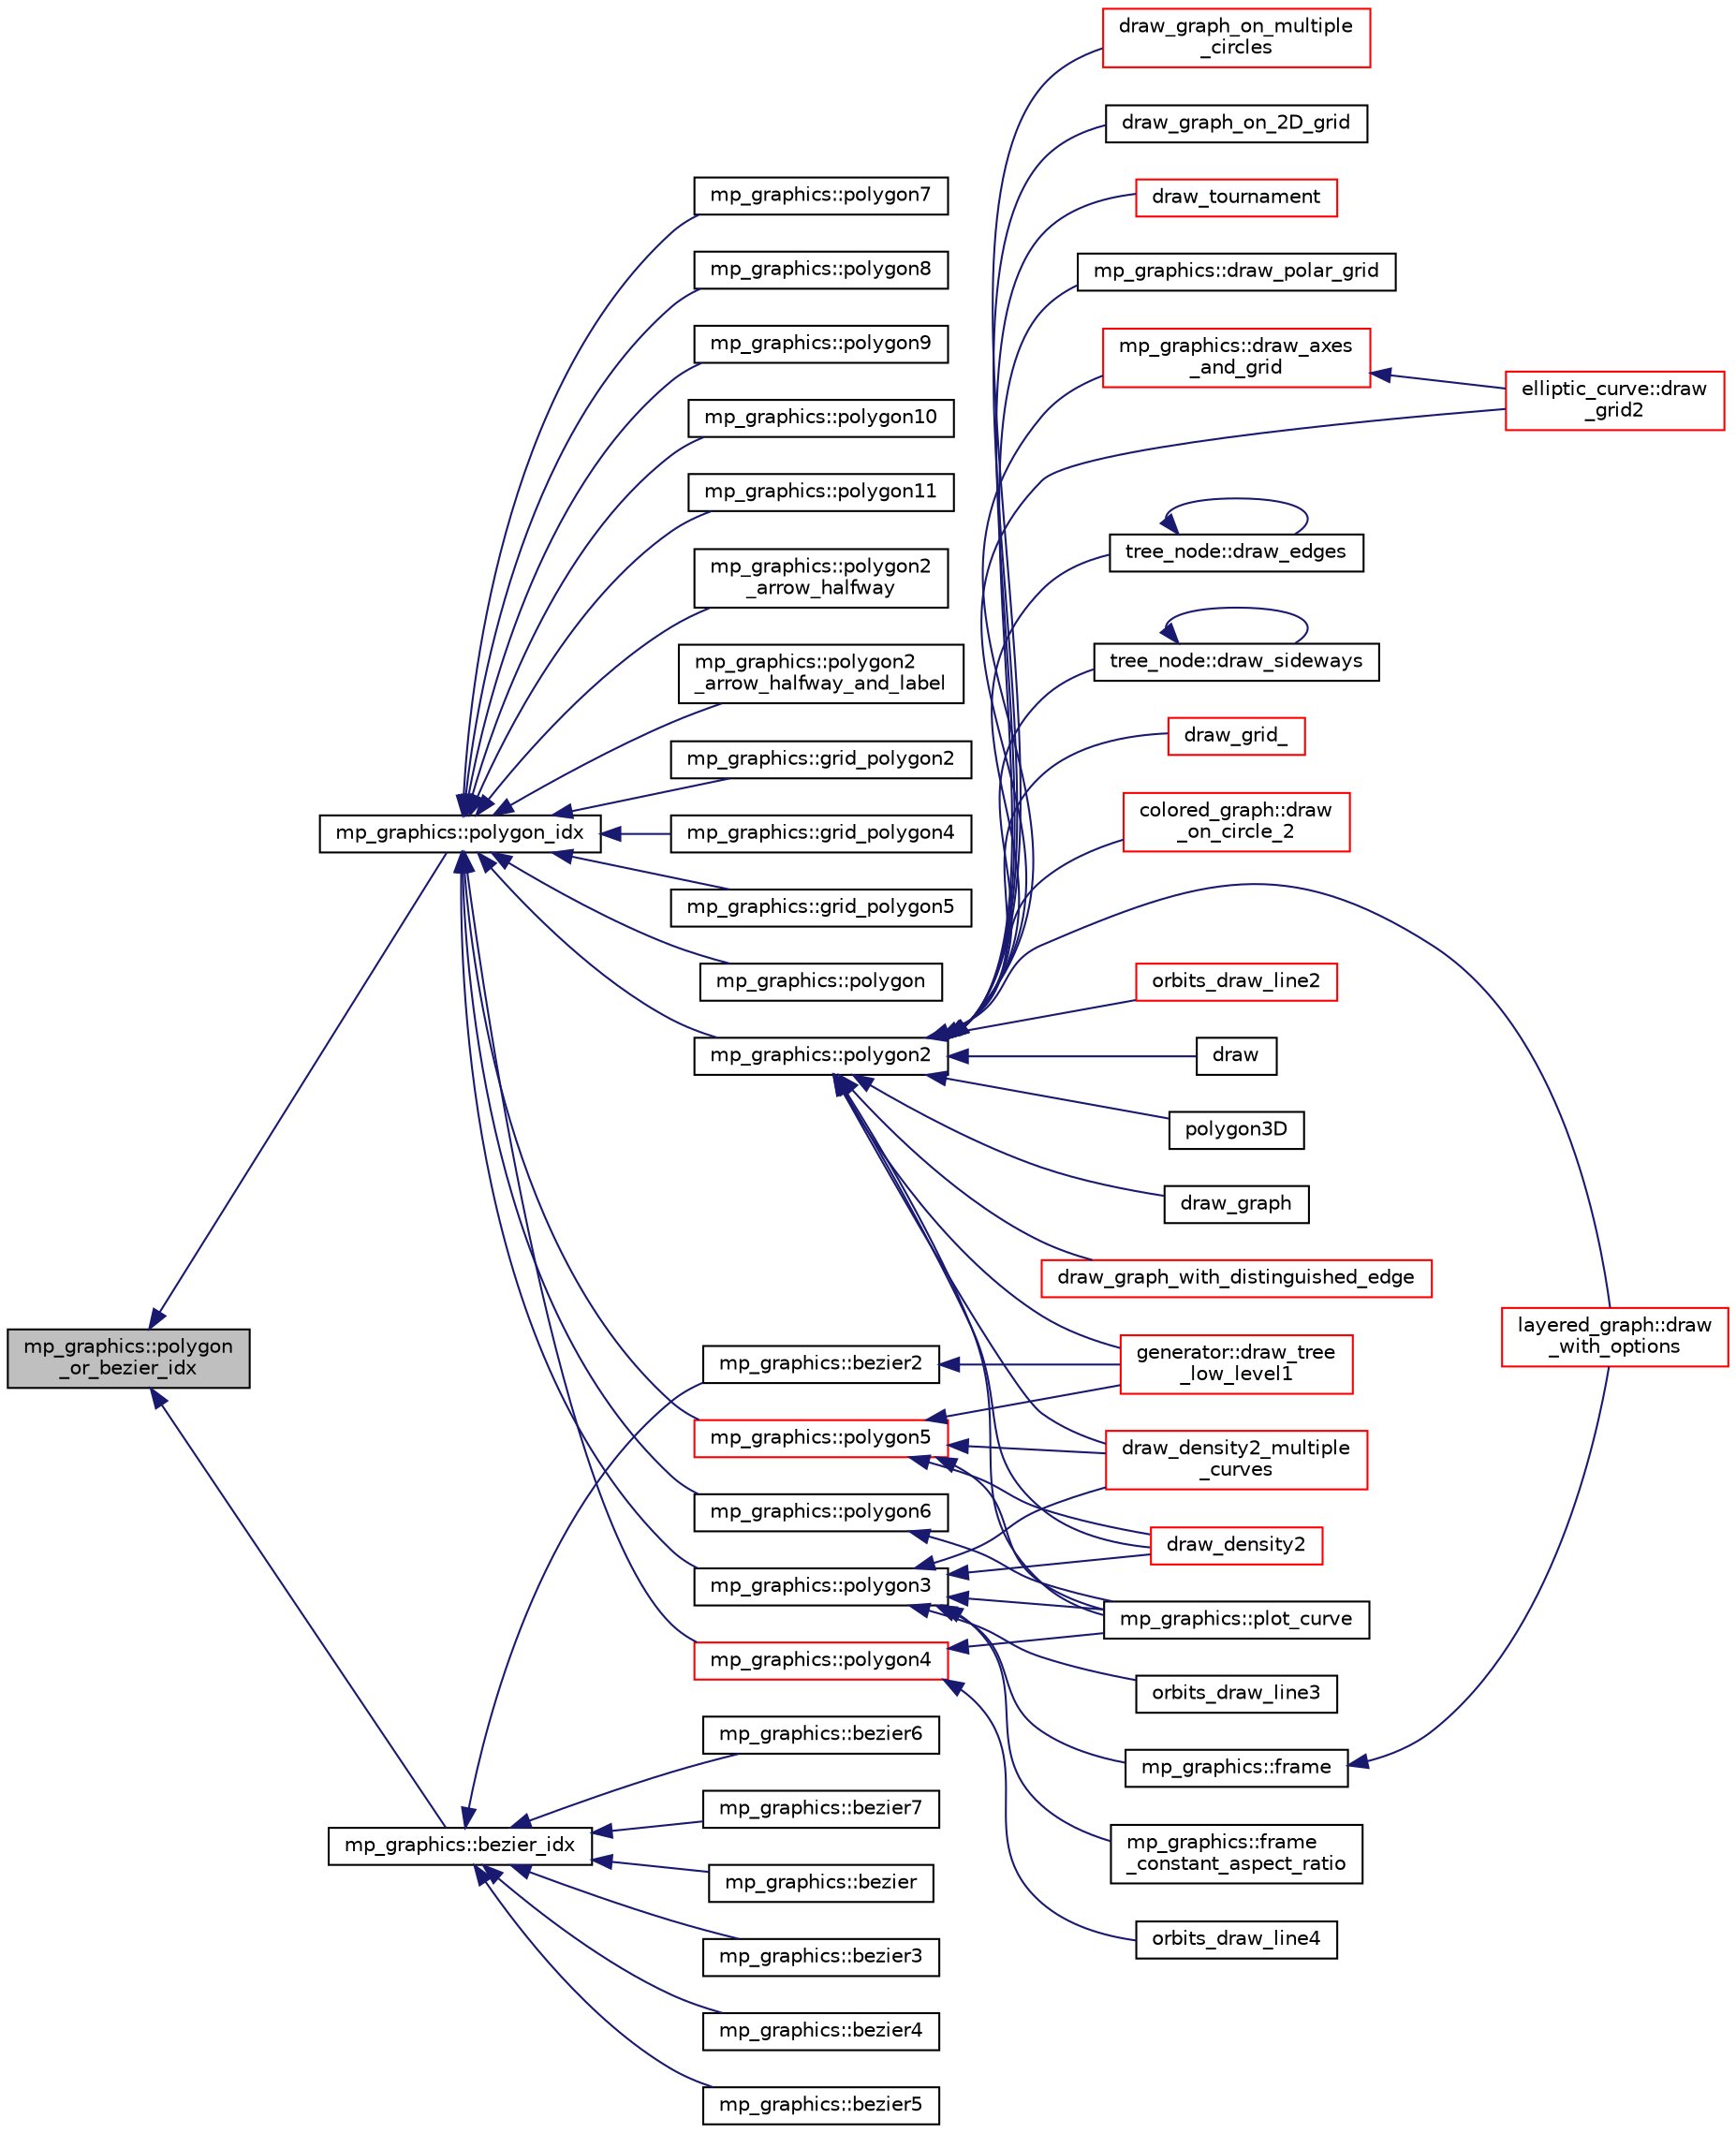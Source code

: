 digraph "mp_graphics::polygon_or_bezier_idx"
{
  edge [fontname="Helvetica",fontsize="10",labelfontname="Helvetica",labelfontsize="10"];
  node [fontname="Helvetica",fontsize="10",shape=record];
  rankdir="LR";
  Node6080 [label="mp_graphics::polygon\l_or_bezier_idx",height=0.2,width=0.4,color="black", fillcolor="grey75", style="filled", fontcolor="black"];
  Node6080 -> Node6081 [dir="back",color="midnightblue",fontsize="10",style="solid",fontname="Helvetica"];
  Node6081 [label="mp_graphics::polygon_idx",height=0.2,width=0.4,color="black", fillcolor="white", style="filled",URL="$da/d2c/classmp__graphics.html#a60729a478cad572ccb9df00b0f5988df"];
  Node6081 -> Node6082 [dir="back",color="midnightblue",fontsize="10",style="solid",fontname="Helvetica"];
  Node6082 [label="mp_graphics::grid_polygon2",height=0.2,width=0.4,color="black", fillcolor="white", style="filled",URL="$da/d2c/classmp__graphics.html#a2054989685b48955dc50472fe540684b"];
  Node6081 -> Node6083 [dir="back",color="midnightblue",fontsize="10",style="solid",fontname="Helvetica"];
  Node6083 [label="mp_graphics::grid_polygon4",height=0.2,width=0.4,color="black", fillcolor="white", style="filled",URL="$da/d2c/classmp__graphics.html#aac97ca6f94984f0c29c66275f7dd90c7"];
  Node6081 -> Node6084 [dir="back",color="midnightblue",fontsize="10",style="solid",fontname="Helvetica"];
  Node6084 [label="mp_graphics::grid_polygon5",height=0.2,width=0.4,color="black", fillcolor="white", style="filled",URL="$da/d2c/classmp__graphics.html#ac0a88ab5ddcf949ee1f90750a7b2fcd9"];
  Node6081 -> Node6085 [dir="back",color="midnightblue",fontsize="10",style="solid",fontname="Helvetica"];
  Node6085 [label="mp_graphics::polygon",height=0.2,width=0.4,color="black", fillcolor="white", style="filled",URL="$da/d2c/classmp__graphics.html#af35f47d4f85518e28515878cf8fec1fc"];
  Node6081 -> Node6086 [dir="back",color="midnightblue",fontsize="10",style="solid",fontname="Helvetica"];
  Node6086 [label="mp_graphics::polygon2",height=0.2,width=0.4,color="black", fillcolor="white", style="filled",URL="$da/d2c/classmp__graphics.html#ad4052be9dec4eeef879dcc8ca6d85d71"];
  Node6086 -> Node6087 [dir="back",color="midnightblue",fontsize="10",style="solid",fontname="Helvetica"];
  Node6087 [label="draw_grid_",height=0.2,width=0.4,color="red", fillcolor="white", style="filled",URL="$d4/de8/conic_8_c.html#ad4469548f3a53a4be0974832573a8661"];
  Node6086 -> Node6090 [dir="back",color="midnightblue",fontsize="10",style="solid",fontname="Helvetica"];
  Node6090 [label="colored_graph::draw\l_on_circle_2",height=0.2,width=0.4,color="red", fillcolor="white", style="filled",URL="$dc/de2/classcolored__graph.html#a5491c0aa5ba7e60fb694fe7fbbc5ce8a"];
  Node6086 -> Node6093 [dir="back",color="midnightblue",fontsize="10",style="solid",fontname="Helvetica"];
  Node6093 [label="layered_graph::draw\l_with_options",height=0.2,width=0.4,color="red", fillcolor="white", style="filled",URL="$da/db1/classlayered__graph.html#a4c76e40c6cf5bfb2ab2df20c33e846bc"];
  Node6086 -> Node6119 [dir="back",color="midnightblue",fontsize="10",style="solid",fontname="Helvetica"];
  Node6119 [label="orbits_draw_line2",height=0.2,width=0.4,color="red", fillcolor="white", style="filled",URL="$d9/d29/draw_8_c.html#ac3530544761e3a79ddef41ed599ea345"];
  Node6086 -> Node6121 [dir="back",color="midnightblue",fontsize="10",style="solid",fontname="Helvetica"];
  Node6121 [label="draw",height=0.2,width=0.4,color="black", fillcolor="white", style="filled",URL="$d7/d04/graphics_8h.html#a2f0462cf6d66f0096ed82a8dad6e4c3d"];
  Node6086 -> Node6122 [dir="back",color="midnightblue",fontsize="10",style="solid",fontname="Helvetica"];
  Node6122 [label="polygon3D",height=0.2,width=0.4,color="black", fillcolor="white", style="filled",URL="$d7/d04/graphics_8h.html#a815cdba801f65bcbd9f2097a501d464e"];
  Node6086 -> Node6123 [dir="back",color="midnightblue",fontsize="10",style="solid",fontname="Helvetica"];
  Node6123 [label="draw_graph",height=0.2,width=0.4,color="black", fillcolor="white", style="filled",URL="$d7/d04/graphics_8h.html#af937131778e8fbd30fd890cf5423f839"];
  Node6086 -> Node6124 [dir="back",color="midnightblue",fontsize="10",style="solid",fontname="Helvetica"];
  Node6124 [label="draw_graph_with_distinguished_edge",height=0.2,width=0.4,color="red", fillcolor="white", style="filled",URL="$d7/d04/graphics_8h.html#a988569053fbe52d7320623c4e27b8aca"];
  Node6086 -> Node6129 [dir="back",color="midnightblue",fontsize="10",style="solid",fontname="Helvetica"];
  Node6129 [label="draw_graph_on_multiple\l_circles",height=0.2,width=0.4,color="red", fillcolor="white", style="filled",URL="$d7/d04/graphics_8h.html#a63ab8fc9db24e6b7a4d0c2994ebb5013"];
  Node6086 -> Node6133 [dir="back",color="midnightblue",fontsize="10",style="solid",fontname="Helvetica"];
  Node6133 [label="draw_graph_on_2D_grid",height=0.2,width=0.4,color="black", fillcolor="white", style="filled",URL="$d7/d04/graphics_8h.html#af1fb7eed73ca4b08ce41329c6b843f6b"];
  Node6086 -> Node6134 [dir="back",color="midnightblue",fontsize="10",style="solid",fontname="Helvetica"];
  Node6134 [label="draw_tournament",height=0.2,width=0.4,color="red", fillcolor="white", style="filled",URL="$d7/d04/graphics_8h.html#abdcf81159ed67c2b19501ea77dbbf6c9"];
  Node6086 -> Node6137 [dir="back",color="midnightblue",fontsize="10",style="solid",fontname="Helvetica"];
  Node6137 [label="mp_graphics::draw_polar_grid",height=0.2,width=0.4,color="black", fillcolor="white", style="filled",URL="$da/d2c/classmp__graphics.html#a6fddb7e055dd8099413f41489342fcff"];
  Node6086 -> Node6138 [dir="back",color="midnightblue",fontsize="10",style="solid",fontname="Helvetica"];
  Node6138 [label="mp_graphics::draw_axes\l_and_grid",height=0.2,width=0.4,color="red", fillcolor="white", style="filled",URL="$da/d2c/classmp__graphics.html#a50758b934912d486ff6e5fcbef74a1d0"];
  Node6138 -> Node6146 [dir="back",color="midnightblue",fontsize="10",style="solid",fontname="Helvetica"];
  Node6146 [label="elliptic_curve::draw\l_grid2",height=0.2,width=0.4,color="red", fillcolor="white", style="filled",URL="$d3/dea/classelliptic__curve.html#a20f858541aed9bfaabdf69b10f18cdbe"];
  Node6086 -> Node6148 [dir="back",color="midnightblue",fontsize="10",style="solid",fontname="Helvetica"];
  Node6148 [label="mp_graphics::plot_curve",height=0.2,width=0.4,color="black", fillcolor="white", style="filled",URL="$da/d2c/classmp__graphics.html#a2f288365e8ffc149570e25937e99003b"];
  Node6086 -> Node6149 [dir="back",color="midnightblue",fontsize="10",style="solid",fontname="Helvetica"];
  Node6149 [label="draw_density2",height=0.2,width=0.4,color="red", fillcolor="white", style="filled",URL="$de/dea/plot_8_c.html#a4325acc4eb31709cb6d3e5055c5196de"];
  Node6086 -> Node6151 [dir="back",color="midnightblue",fontsize="10",style="solid",fontname="Helvetica"];
  Node6151 [label="draw_density2_multiple\l_curves",height=0.2,width=0.4,color="red", fillcolor="white", style="filled",URL="$de/dea/plot_8_c.html#ac9b4203b5c6e28f5af87331deeb2142b"];
  Node6086 -> Node6127 [dir="back",color="midnightblue",fontsize="10",style="solid",fontname="Helvetica"];
  Node6127 [label="tree_node::draw_edges",height=0.2,width=0.4,color="black", fillcolor="white", style="filled",URL="$df/dbf/classtree__node.html#a7ccbb586fde19d382c05065d80501eca"];
  Node6127 -> Node6127 [dir="back",color="midnightblue",fontsize="10",style="solid",fontname="Helvetica"];
  Node6086 -> Node6153 [dir="back",color="midnightblue",fontsize="10",style="solid",fontname="Helvetica"];
  Node6153 [label="tree_node::draw_sideways",height=0.2,width=0.4,color="black", fillcolor="white", style="filled",URL="$df/dbf/classtree__node.html#a9b2f0bf6523c86a1fe755f6186180adb"];
  Node6153 -> Node6153 [dir="back",color="midnightblue",fontsize="10",style="solid",fontname="Helvetica"];
  Node6086 -> Node6154 [dir="back",color="midnightblue",fontsize="10",style="solid",fontname="Helvetica"];
  Node6154 [label="generator::draw_tree\l_low_level1",height=0.2,width=0.4,color="red", fillcolor="white", style="filled",URL="$d7/d73/classgenerator.html#a05c91a8f773c25fbad2e806201d5f0d3"];
  Node6086 -> Node6146 [dir="back",color="midnightblue",fontsize="10",style="solid",fontname="Helvetica"];
  Node6081 -> Node6207 [dir="back",color="midnightblue",fontsize="10",style="solid",fontname="Helvetica"];
  Node6207 [label="mp_graphics::polygon3",height=0.2,width=0.4,color="black", fillcolor="white", style="filled",URL="$da/d2c/classmp__graphics.html#a3684948a4acc33c084d0a613ff065575"];
  Node6207 -> Node6208 [dir="back",color="midnightblue",fontsize="10",style="solid",fontname="Helvetica"];
  Node6208 [label="orbits_draw_line3",height=0.2,width=0.4,color="black", fillcolor="white", style="filled",URL="$d9/d29/draw_8_c.html#af0899d0353c41dee492de1e8925965f4"];
  Node6207 -> Node6209 [dir="back",color="midnightblue",fontsize="10",style="solid",fontname="Helvetica"];
  Node6209 [label="mp_graphics::frame",height=0.2,width=0.4,color="black", fillcolor="white", style="filled",URL="$da/d2c/classmp__graphics.html#a4094becb93ac234f2f3ebd1be83d10ff"];
  Node6209 -> Node6093 [dir="back",color="midnightblue",fontsize="10",style="solid",fontname="Helvetica"];
  Node6207 -> Node6210 [dir="back",color="midnightblue",fontsize="10",style="solid",fontname="Helvetica"];
  Node6210 [label="mp_graphics::frame\l_constant_aspect_ratio",height=0.2,width=0.4,color="black", fillcolor="white", style="filled",URL="$da/d2c/classmp__graphics.html#a3b0cc53ceceec91be6ca0dde66f7ca88"];
  Node6207 -> Node6148 [dir="back",color="midnightblue",fontsize="10",style="solid",fontname="Helvetica"];
  Node6207 -> Node6149 [dir="back",color="midnightblue",fontsize="10",style="solid",fontname="Helvetica"];
  Node6207 -> Node6151 [dir="back",color="midnightblue",fontsize="10",style="solid",fontname="Helvetica"];
  Node6081 -> Node6211 [dir="back",color="midnightblue",fontsize="10",style="solid",fontname="Helvetica"];
  Node6211 [label="mp_graphics::polygon4",height=0.2,width=0.4,color="red", fillcolor="white", style="filled",URL="$da/d2c/classmp__graphics.html#acb344e1e44ad9f7fb2d1e8d6ae5bbf53"];
  Node6211 -> Node6212 [dir="back",color="midnightblue",fontsize="10",style="solid",fontname="Helvetica"];
  Node6212 [label="orbits_draw_line4",height=0.2,width=0.4,color="black", fillcolor="white", style="filled",URL="$d9/d29/draw_8_c.html#ac219f91f40350f9f7aef5ed9e9cf32e9"];
  Node6211 -> Node6148 [dir="back",color="midnightblue",fontsize="10",style="solid",fontname="Helvetica"];
  Node6081 -> Node6213 [dir="back",color="midnightblue",fontsize="10",style="solid",fontname="Helvetica"];
  Node6213 [label="mp_graphics::polygon5",height=0.2,width=0.4,color="red", fillcolor="white", style="filled",URL="$da/d2c/classmp__graphics.html#a5c2a62f1331cc9f598c4faa8d1116dca"];
  Node6213 -> Node6148 [dir="back",color="midnightblue",fontsize="10",style="solid",fontname="Helvetica"];
  Node6213 -> Node6149 [dir="back",color="midnightblue",fontsize="10",style="solid",fontname="Helvetica"];
  Node6213 -> Node6151 [dir="back",color="midnightblue",fontsize="10",style="solid",fontname="Helvetica"];
  Node6213 -> Node6154 [dir="back",color="midnightblue",fontsize="10",style="solid",fontname="Helvetica"];
  Node6081 -> Node6215 [dir="back",color="midnightblue",fontsize="10",style="solid",fontname="Helvetica"];
  Node6215 [label="mp_graphics::polygon6",height=0.2,width=0.4,color="black", fillcolor="white", style="filled",URL="$da/d2c/classmp__graphics.html#aed83ee1de24a8898f33a8b921343fa54"];
  Node6215 -> Node6148 [dir="back",color="midnightblue",fontsize="10",style="solid",fontname="Helvetica"];
  Node6081 -> Node6216 [dir="back",color="midnightblue",fontsize="10",style="solid",fontname="Helvetica"];
  Node6216 [label="mp_graphics::polygon7",height=0.2,width=0.4,color="black", fillcolor="white", style="filled",URL="$da/d2c/classmp__graphics.html#a7e9306aaee8234c952306f4e4d4bd7c0"];
  Node6081 -> Node6217 [dir="back",color="midnightblue",fontsize="10",style="solid",fontname="Helvetica"];
  Node6217 [label="mp_graphics::polygon8",height=0.2,width=0.4,color="black", fillcolor="white", style="filled",URL="$da/d2c/classmp__graphics.html#a06abfea6f0d73fbab3f073985dc64e1e"];
  Node6081 -> Node6218 [dir="back",color="midnightblue",fontsize="10",style="solid",fontname="Helvetica"];
  Node6218 [label="mp_graphics::polygon9",height=0.2,width=0.4,color="black", fillcolor="white", style="filled",URL="$da/d2c/classmp__graphics.html#a6731b14ae757dc7ab3ac63c21c82af4d"];
  Node6081 -> Node6219 [dir="back",color="midnightblue",fontsize="10",style="solid",fontname="Helvetica"];
  Node6219 [label="mp_graphics::polygon10",height=0.2,width=0.4,color="black", fillcolor="white", style="filled",URL="$da/d2c/classmp__graphics.html#a1fec1e127a9d626b6bce4dcf9e70ed47"];
  Node6081 -> Node6220 [dir="back",color="midnightblue",fontsize="10",style="solid",fontname="Helvetica"];
  Node6220 [label="mp_graphics::polygon11",height=0.2,width=0.4,color="black", fillcolor="white", style="filled",URL="$da/d2c/classmp__graphics.html#a910527e7875deb1b2f4184cbf41cdb5f"];
  Node6081 -> Node6221 [dir="back",color="midnightblue",fontsize="10",style="solid",fontname="Helvetica"];
  Node6221 [label="mp_graphics::polygon2\l_arrow_halfway",height=0.2,width=0.4,color="black", fillcolor="white", style="filled",URL="$da/d2c/classmp__graphics.html#a32863a10f2e01e8d3433cb960d540126"];
  Node6081 -> Node6222 [dir="back",color="midnightblue",fontsize="10",style="solid",fontname="Helvetica"];
  Node6222 [label="mp_graphics::polygon2\l_arrow_halfway_and_label",height=0.2,width=0.4,color="black", fillcolor="white", style="filled",URL="$da/d2c/classmp__graphics.html#a4f93744250eba12fc348a379f678ea22"];
  Node6080 -> Node6223 [dir="back",color="midnightblue",fontsize="10",style="solid",fontname="Helvetica"];
  Node6223 [label="mp_graphics::bezier_idx",height=0.2,width=0.4,color="black", fillcolor="white", style="filled",URL="$da/d2c/classmp__graphics.html#afb45b6b5298e90f25523210c68a69184"];
  Node6223 -> Node6224 [dir="back",color="midnightblue",fontsize="10",style="solid",fontname="Helvetica"];
  Node6224 [label="mp_graphics::bezier",height=0.2,width=0.4,color="black", fillcolor="white", style="filled",URL="$da/d2c/classmp__graphics.html#a739b18e0fc5dd29310be04f6f12115c2"];
  Node6223 -> Node6225 [dir="back",color="midnightblue",fontsize="10",style="solid",fontname="Helvetica"];
  Node6225 [label="mp_graphics::bezier2",height=0.2,width=0.4,color="black", fillcolor="white", style="filled",URL="$da/d2c/classmp__graphics.html#a1d6961459b292c48ceeb937dff7fa691"];
  Node6225 -> Node6154 [dir="back",color="midnightblue",fontsize="10",style="solid",fontname="Helvetica"];
  Node6223 -> Node6226 [dir="back",color="midnightblue",fontsize="10",style="solid",fontname="Helvetica"];
  Node6226 [label="mp_graphics::bezier3",height=0.2,width=0.4,color="black", fillcolor="white", style="filled",URL="$da/d2c/classmp__graphics.html#a973f653e7855ad3fcff21e07a56c1e10"];
  Node6223 -> Node6227 [dir="back",color="midnightblue",fontsize="10",style="solid",fontname="Helvetica"];
  Node6227 [label="mp_graphics::bezier4",height=0.2,width=0.4,color="black", fillcolor="white", style="filled",URL="$da/d2c/classmp__graphics.html#aa5623598bc1d3dcf286282edaebbc4d2"];
  Node6223 -> Node6228 [dir="back",color="midnightblue",fontsize="10",style="solid",fontname="Helvetica"];
  Node6228 [label="mp_graphics::bezier5",height=0.2,width=0.4,color="black", fillcolor="white", style="filled",URL="$da/d2c/classmp__graphics.html#a18c86dddf715adae7c325d9d4f35f126"];
  Node6223 -> Node6229 [dir="back",color="midnightblue",fontsize="10",style="solid",fontname="Helvetica"];
  Node6229 [label="mp_graphics::bezier6",height=0.2,width=0.4,color="black", fillcolor="white", style="filled",URL="$da/d2c/classmp__graphics.html#a0a9279d8cfe335a5761fa38152fea074"];
  Node6223 -> Node6230 [dir="back",color="midnightblue",fontsize="10",style="solid",fontname="Helvetica"];
  Node6230 [label="mp_graphics::bezier7",height=0.2,width=0.4,color="black", fillcolor="white", style="filled",URL="$da/d2c/classmp__graphics.html#ad8ad05acc6d7355cfc86c9c7725434ad"];
}
